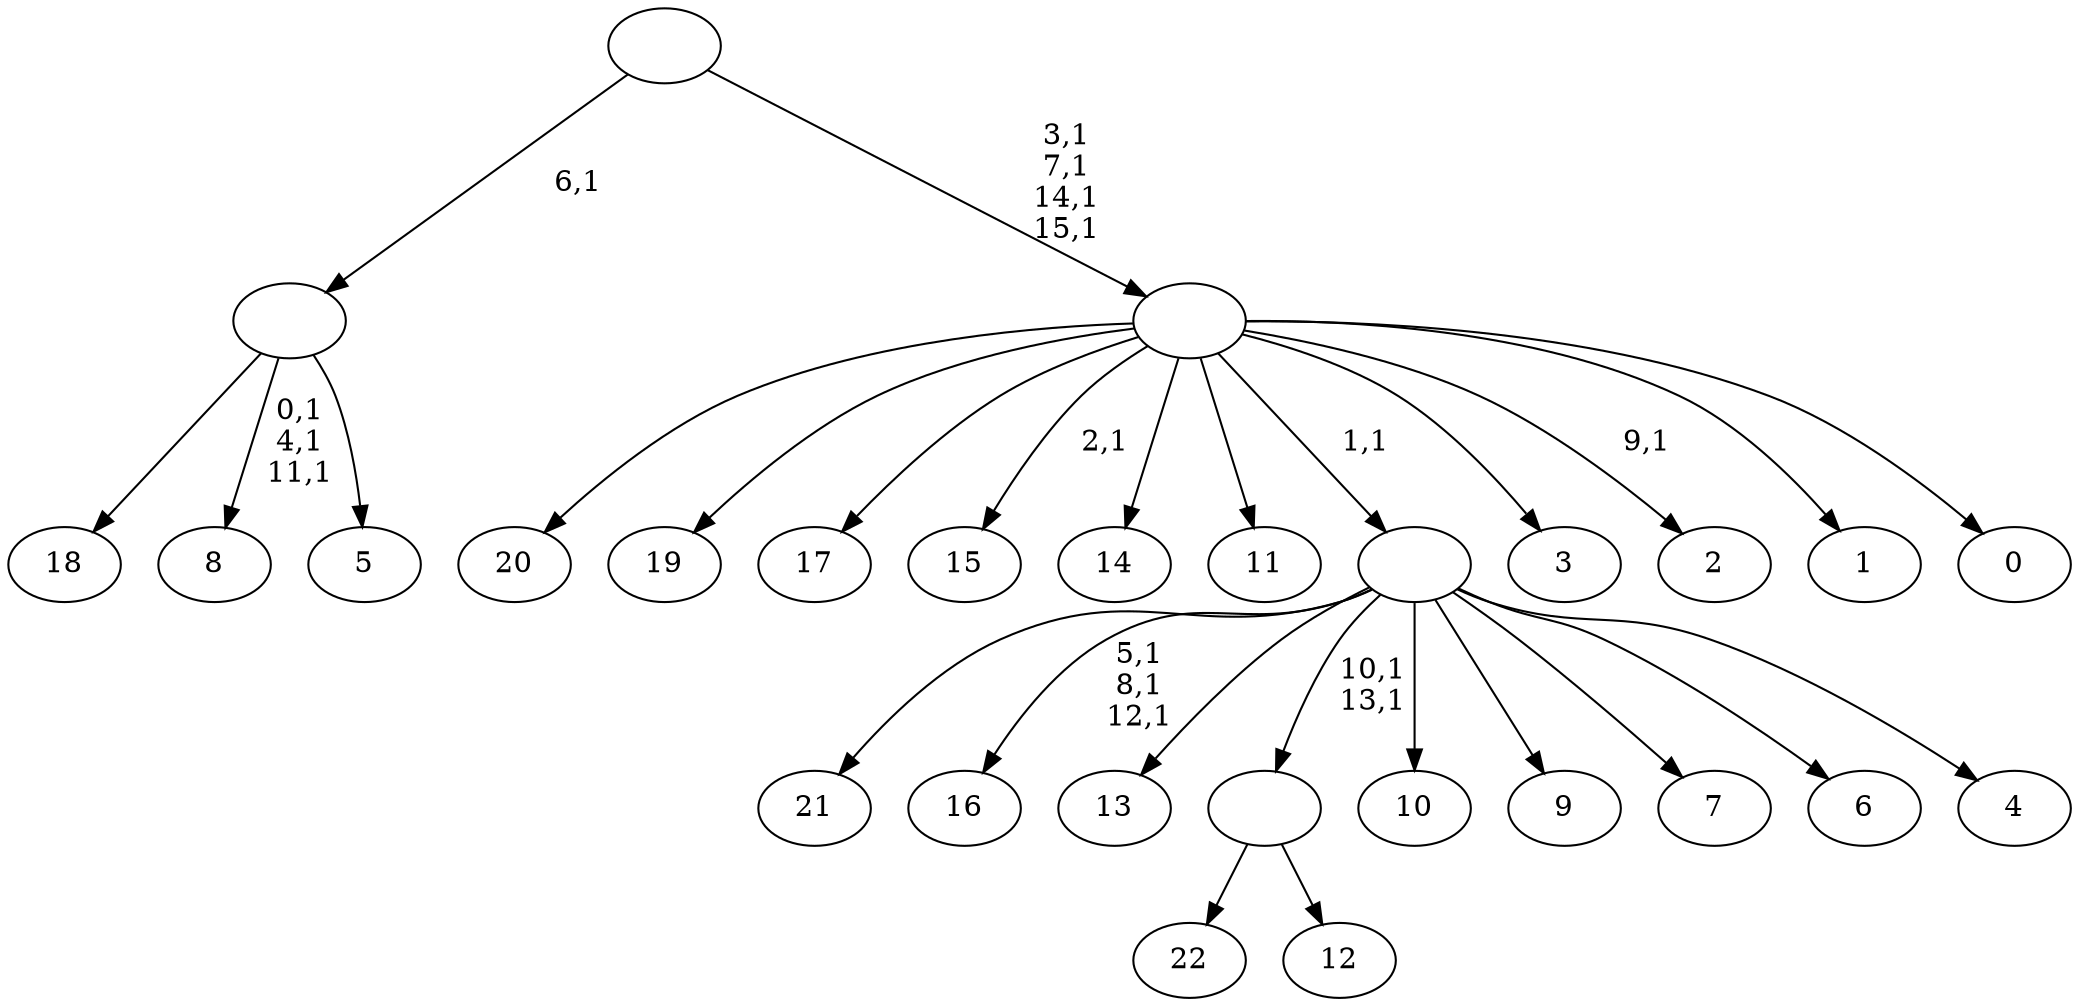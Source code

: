digraph T {
	39 [label="22"]
	38 [label="21"]
	37 [label="20"]
	36 [label="19"]
	35 [label="18"]
	34 [label="17"]
	33 [label="16"]
	29 [label="15"]
	27 [label="14"]
	26 [label="13"]
	25 [label="12"]
	24 [label=""]
	22 [label="11"]
	21 [label="10"]
	20 [label="9"]
	19 [label="8"]
	15 [label="7"]
	14 [label="6"]
	13 [label="5"]
	12 [label=""]
	11 [label="4"]
	10 [label=""]
	9 [label="3"]
	8 [label="2"]
	6 [label="1"]
	5 [label="0"]
	4 [label=""]
	0 [label=""]
	24 -> 39 [label=""]
	24 -> 25 [label=""]
	12 -> 19 [label="0,1\n4,1\n11,1"]
	12 -> 35 [label=""]
	12 -> 13 [label=""]
	10 -> 24 [label="10,1\n13,1"]
	10 -> 33 [label="5,1\n8,1\n12,1"]
	10 -> 38 [label=""]
	10 -> 26 [label=""]
	10 -> 21 [label=""]
	10 -> 20 [label=""]
	10 -> 15 [label=""]
	10 -> 14 [label=""]
	10 -> 11 [label=""]
	4 -> 8 [label="9,1"]
	4 -> 29 [label="2,1"]
	4 -> 37 [label=""]
	4 -> 36 [label=""]
	4 -> 34 [label=""]
	4 -> 27 [label=""]
	4 -> 22 [label=""]
	4 -> 10 [label="1,1"]
	4 -> 9 [label=""]
	4 -> 6 [label=""]
	4 -> 5 [label=""]
	0 -> 4 [label="3,1\n7,1\n14,1\n15,1"]
	0 -> 12 [label="6,1"]
}
